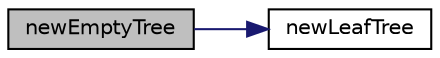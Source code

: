 digraph "newEmptyTree"
{
  edge [fontname="Helvetica",fontsize="10",labelfontname="Helvetica",labelfontsize="10"];
  node [fontname="Helvetica",fontsize="10",shape=record];
  rankdir="LR";
  Node1 [label="newEmptyTree",height=0.2,width=0.4,color="black", fillcolor="grey75", style="filled" fontcolor="black"];
  Node1 -> Node2 [color="midnightblue",fontsize="10",style="solid",fontname="Helvetica"];
  Node2 [label="newLeafTree",height=0.2,width=0.4,color="black", fillcolor="white", style="filled",URL="$mainBinTree_8c.html#ae63e49ec0f31d9cf356de5934173874f"];
}
